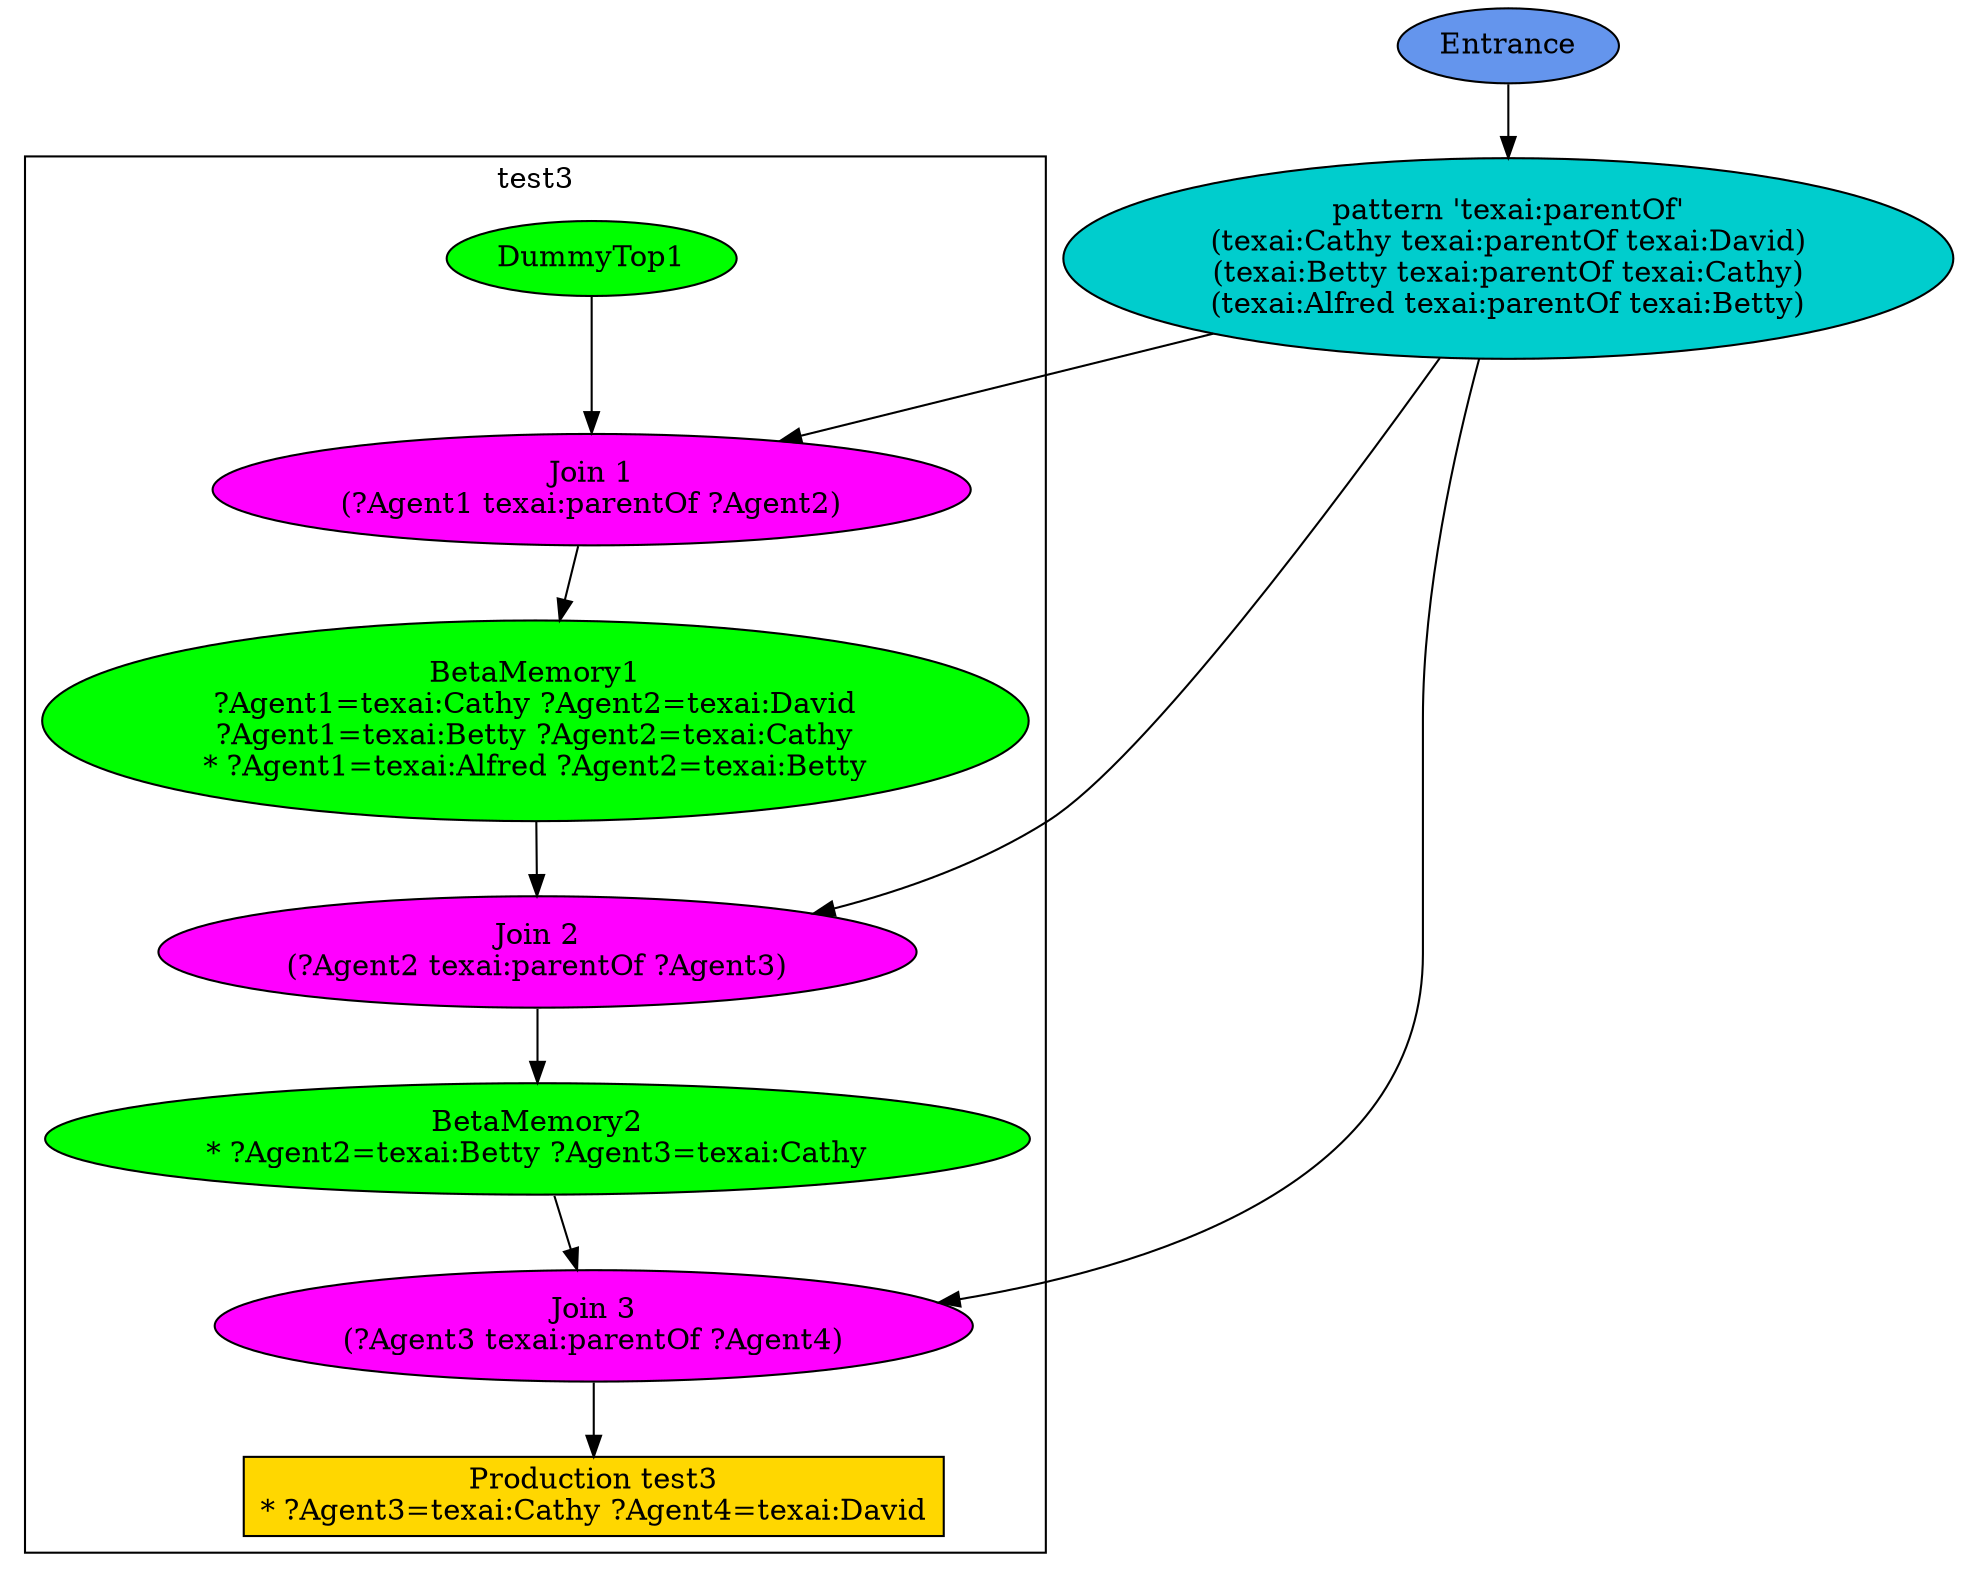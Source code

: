 digraph "rete-graph9" {
  ratio = "auto" ;
  mincross = 2.0 ;
subgraph cluster_test3 {
  label = "test3"
  N1 [

    style = filled
    fillcolor = green
    label = "DummyTop1" ];
  N2 [

    style = filled
    fillcolor = magenta
    label = "Join 1\n(?Agent1 texai:parentOf ?Agent2)" ];
  N3 [

    style = filled
    fillcolor = green
    label = "BetaMemory1\n?Agent1=texai:Cathy ?Agent2=texai:David\n?Agent1=texai:Betty ?Agent2=texai:Cathy\n* ?Agent1=texai:Alfred ?Agent2=texai:Betty" ];
  N4 [

    style = filled
    fillcolor = magenta
    label = "Join 2\n(?Agent2 texai:parentOf ?Agent3)" ];
  N5 [

    style = filled
    fillcolor = green
    label = "BetaMemory2\n* ?Agent2=texai:Betty ?Agent3=texai:Cathy" ];
  N6 [

    style = filled
    fillcolor = magenta
    label = "Join 3\n(?Agent3 texai:parentOf ?Agent4)" ];
  N7 [

    shape = box
    style = filled
    fillcolor = gold
    label = "Production test3\n* ?Agent3=texai:Cathy ?Agent4=texai:David" ];
  N1 -> N2;
  N2 -> N3;
  N3 -> N4;
  N4 -> N5;
  N5 -> N6;
  N6 -> N7;
}
  N8 [
    style = filled
    fillcolor = cornflowerblue
    label = "Entrance" ];
  N9 [
    style = filled
    fillcolor = cyan3
    label = "pattern 'texai:parentOf'\n(texai:Cathy texai:parentOf texai:David)\n(texai:Betty texai:parentOf texai:Cathy)\n(texai:Alfred texai:parentOf texai:Betty)" ];
  N8 -> N9;
  N9 -> N6;
  N9 -> N4;
  N9 -> N2;
}